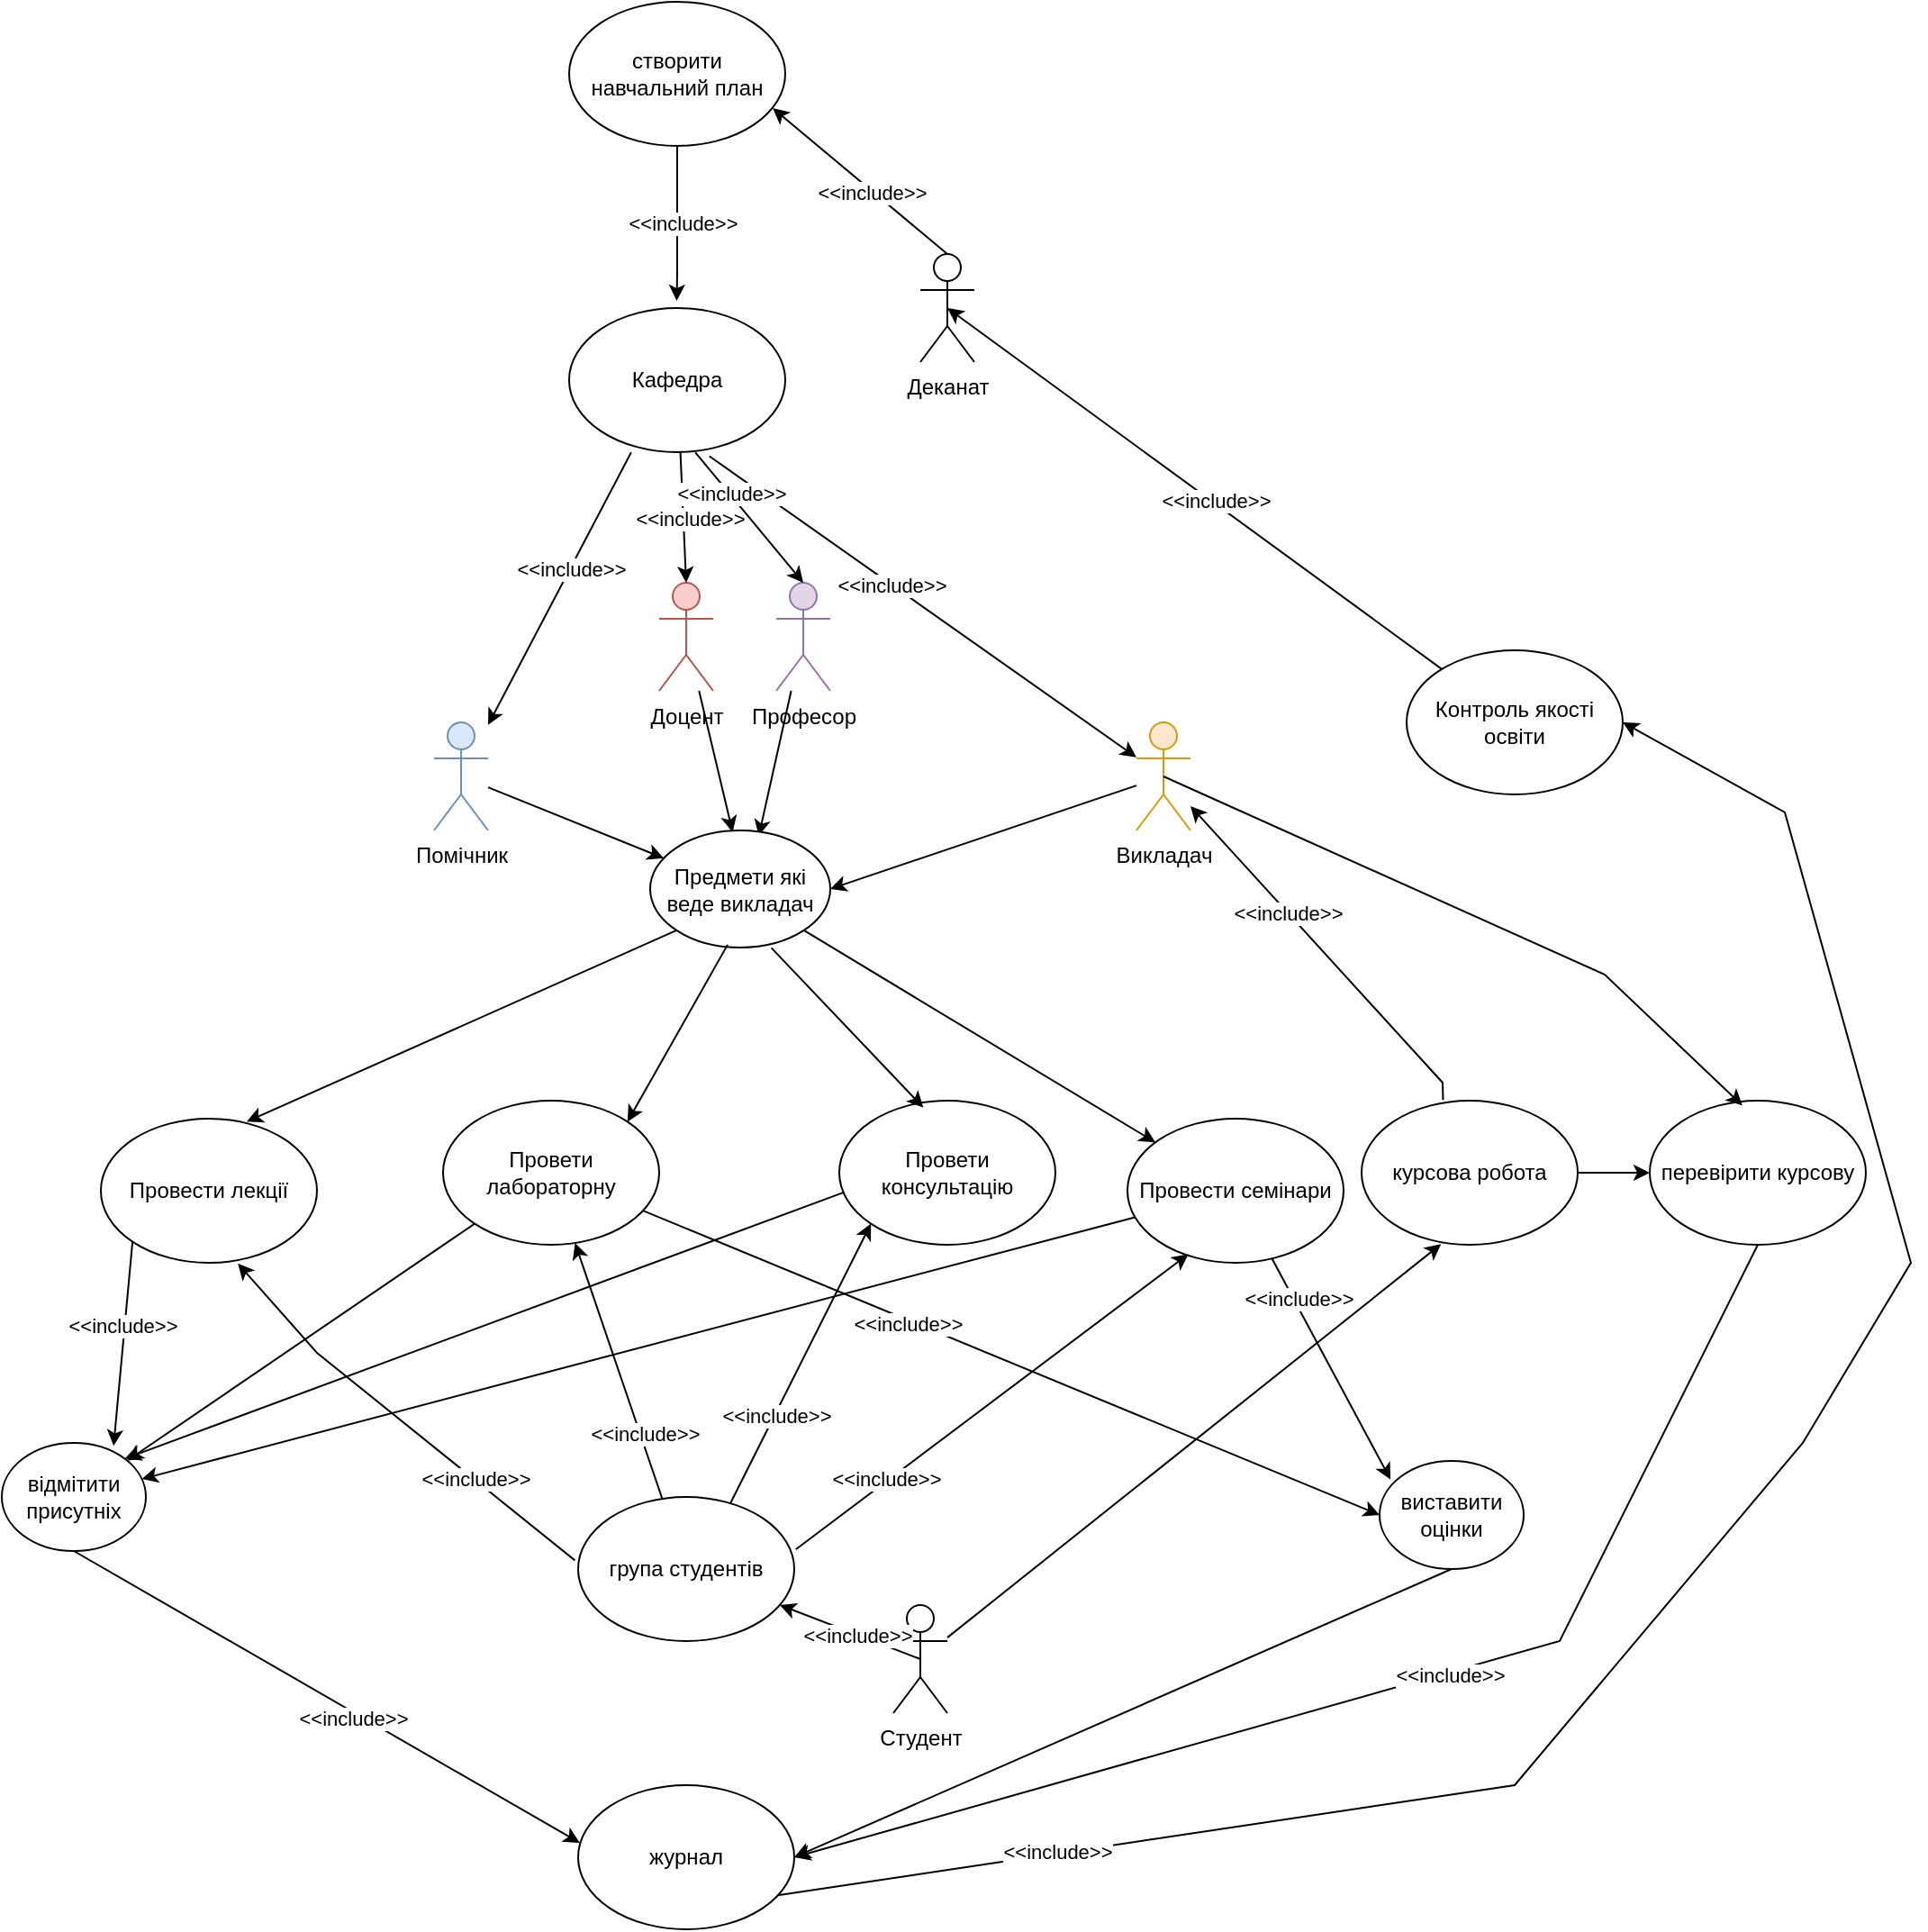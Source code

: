 <mxfile version="22.1.11" type="device">
  <diagram name="Page-1" id="CRDWu2Bbiqsp0V8BV5b5">
    <mxGraphModel dx="1653" dy="1768" grid="1" gridSize="10" guides="1" tooltips="1" connect="1" arrows="1" fold="1" page="1" pageScale="1" pageWidth="1100" pageHeight="850" math="0" shadow="0">
      <root>
        <mxCell id="0" />
        <mxCell id="1" parent="0" />
        <mxCell id="OgzvW55NVbCZr3GMuW5r-1" value="Деканат" style="shape=umlActor;verticalLabelPosition=bottom;verticalAlign=top;html=1;outlineConnect=0;" parent="1" vertex="1">
          <mxGeometry x="560" y="-30" width="30" height="60" as="geometry" />
        </mxCell>
        <mxCell id="OgzvW55NVbCZr3GMuW5r-4" value="створити навчальний план" style="ellipse;whiteSpace=wrap;html=1;" parent="1" vertex="1">
          <mxGeometry x="365.0" y="-170" width="120" height="80" as="geometry" />
        </mxCell>
        <mxCell id="OgzvW55NVbCZr3GMuW5r-5" value="Викладач&lt;br&gt;" style="shape=umlActor;verticalLabelPosition=bottom;verticalAlign=top;html=1;outlineConnect=0;fillColor=#ffe6cc;strokeColor=#d79b00;" parent="1" vertex="1">
          <mxGeometry x="680" y="230" width="30" height="60" as="geometry" />
        </mxCell>
        <mxCell id="OgzvW55NVbCZr3GMuW5r-15" value="Помічник" style="shape=umlActor;verticalLabelPosition=bottom;verticalAlign=top;html=1;outlineConnect=0;fillColor=#dae8fc;strokeColor=#6c8ebf;" parent="1" vertex="1">
          <mxGeometry x="290" y="230" width="30" height="60" as="geometry" />
        </mxCell>
        <mxCell id="OgzvW55NVbCZr3GMuW5r-32" value="Професор" style="shape=umlActor;verticalLabelPosition=bottom;verticalAlign=top;html=1;outlineConnect=0;fillColor=#e1d5e7;strokeColor=#9673a6;" parent="1" vertex="1">
          <mxGeometry x="480" y="152.5" width="30" height="60" as="geometry" />
        </mxCell>
        <mxCell id="OgzvW55NVbCZr3GMuW5r-33" value="Доцент" style="shape=umlActor;verticalLabelPosition=bottom;verticalAlign=top;html=1;outlineConnect=0;fillColor=#f8cecc;strokeColor=#b85450;" parent="1" vertex="1">
          <mxGeometry x="415" y="152.5" width="30" height="60" as="geometry" />
        </mxCell>
        <mxCell id="OgzvW55NVbCZr3GMuW5r-42" value="" style="endArrow=classic;html=1;rounded=0;" parent="1" source="OgzvW55NVbCZr3GMuW5r-15" target="3EG6JUl7UtJl8wiNHL4V-3" edge="1">
          <mxGeometry width="50" height="50" relative="1" as="geometry">
            <mxPoint x="300" y="330" as="sourcePoint" />
            <mxPoint x="250" y="360" as="targetPoint" />
            <Array as="points" />
          </mxGeometry>
        </mxCell>
        <mxCell id="OgzvW55NVbCZr3GMuW5r-43" value="" style="endArrow=classic;html=1;rounded=0;exitX=0.287;exitY=1.002;exitDx=0;exitDy=0;exitPerimeter=0;" parent="1" source="OgzvW55NVbCZr3GMuW5r-60" target="OgzvW55NVbCZr3GMuW5r-15" edge="1">
          <mxGeometry width="50" height="50" relative="1" as="geometry">
            <mxPoint x="300" y="190" as="sourcePoint" />
            <mxPoint x="350" y="140" as="targetPoint" />
          </mxGeometry>
        </mxCell>
        <mxCell id="nuVwRFREict_H4Qxl7jP-2" value="&amp;lt;&amp;lt;include&amp;gt;&amp;gt;" style="edgeLabel;html=1;align=center;verticalAlign=middle;resizable=0;points=[];" parent="OgzvW55NVbCZr3GMuW5r-43" vertex="1" connectable="0">
          <mxGeometry x="-0.14" y="-1" relative="1" as="geometry">
            <mxPoint x="1" as="offset" />
          </mxGeometry>
        </mxCell>
        <mxCell id="OgzvW55NVbCZr3GMuW5r-44" value="" style="endArrow=classic;html=1;rounded=0;entryX=0.5;entryY=0;entryDx=0;entryDy=0;entryPerimeter=0;" parent="1" source="OgzvW55NVbCZr3GMuW5r-60" target="OgzvW55NVbCZr3GMuW5r-33" edge="1">
          <mxGeometry width="50" height="50" relative="1" as="geometry">
            <mxPoint x="490" y="150" as="sourcePoint" />
            <mxPoint x="455.227" y="230" as="targetPoint" />
            <Array as="points" />
          </mxGeometry>
        </mxCell>
        <mxCell id="nuVwRFREict_H4Qxl7jP-3" value="&amp;lt;&amp;lt;include&amp;gt;&amp;gt;" style="edgeLabel;html=1;align=center;verticalAlign=middle;resizable=0;points=[];" parent="OgzvW55NVbCZr3GMuW5r-44" vertex="1" connectable="0">
          <mxGeometry x="0.003" y="3" relative="1" as="geometry">
            <mxPoint as="offset" />
          </mxGeometry>
        </mxCell>
        <mxCell id="OgzvW55NVbCZr3GMuW5r-45" value="" style="endArrow=classic;html=1;rounded=0;exitX=0.649;exitY=1.028;exitDx=0;exitDy=0;exitPerimeter=0;" parent="1" source="OgzvW55NVbCZr3GMuW5r-60" target="OgzvW55NVbCZr3GMuW5r-5" edge="1">
          <mxGeometry width="50" height="50" relative="1" as="geometry">
            <mxPoint x="484" y="130" as="sourcePoint" />
            <mxPoint x="550" y="200" as="targetPoint" />
            <Array as="points" />
          </mxGeometry>
        </mxCell>
        <mxCell id="nuVwRFREict_H4Qxl7jP-5" value="&amp;lt;&amp;lt;include&amp;gt;&amp;gt;" style="edgeLabel;html=1;align=center;verticalAlign=middle;resizable=0;points=[];" parent="OgzvW55NVbCZr3GMuW5r-45" vertex="1" connectable="0">
          <mxGeometry x="-0.145" relative="1" as="geometry">
            <mxPoint as="offset" />
          </mxGeometry>
        </mxCell>
        <mxCell id="OgzvW55NVbCZr3GMuW5r-48" value="" style="endArrow=classic;html=1;rounded=0;entryX=1;entryY=0.5;entryDx=0;entryDy=0;" parent="1" source="OgzvW55NVbCZr3GMuW5r-5" target="3EG6JUl7UtJl8wiNHL4V-3" edge="1">
          <mxGeometry width="50" height="50" relative="1" as="geometry">
            <mxPoint x="598" y="295" as="sourcePoint" />
            <mxPoint x="710" y="425" as="targetPoint" />
            <Array as="points" />
          </mxGeometry>
        </mxCell>
        <mxCell id="OgzvW55NVbCZr3GMuW5r-49" value="" style="endArrow=classic;html=1;rounded=0;entryX=0.603;entryY=0.047;entryDx=0;entryDy=0;entryPerimeter=0;" parent="1" source="OgzvW55NVbCZr3GMuW5r-32" target="3EG6JUl7UtJl8wiNHL4V-3" edge="1">
          <mxGeometry width="50" height="50" relative="1" as="geometry">
            <mxPoint x="506" y="312.5" as="sourcePoint" />
            <mxPoint x="516.16" y="306.96" as="targetPoint" />
            <Array as="points" />
          </mxGeometry>
        </mxCell>
        <mxCell id="OgzvW55NVbCZr3GMuW5r-51" value="" style="endArrow=classic;html=1;rounded=0;entryX=0.458;entryY=0.015;entryDx=0;entryDy=0;entryPerimeter=0;" parent="1" source="OgzvW55NVbCZr3GMuW5r-33" target="3EG6JUl7UtJl8wiNHL4V-3" edge="1">
          <mxGeometry width="50" height="50" relative="1" as="geometry">
            <mxPoint x="429.5" y="312.5" as="sourcePoint" />
            <mxPoint x="395" y="302.5" as="targetPoint" />
            <Array as="points" />
          </mxGeometry>
        </mxCell>
        <mxCell id="OgzvW55NVbCZr3GMuW5r-60" value="Кафедра" style="ellipse;whiteSpace=wrap;html=1;" parent="1" vertex="1">
          <mxGeometry x="365.0" width="120" height="80" as="geometry" />
        </mxCell>
        <mxCell id="OgzvW55NVbCZr3GMuW5r-62" style="edgeStyle=orthogonalEdgeStyle;rounded=0;orthogonalLoop=1;jettySize=auto;html=1;entryX=0.498;entryY=-0.05;entryDx=0;entryDy=0;entryPerimeter=0;" parent="1" source="OgzvW55NVbCZr3GMuW5r-4" target="OgzvW55NVbCZr3GMuW5r-60" edge="1">
          <mxGeometry relative="1" as="geometry">
            <Array as="points">
              <mxPoint x="425" y="-20" />
              <mxPoint x="425" y="-20" />
            </Array>
          </mxGeometry>
        </mxCell>
        <mxCell id="nuVwRFREict_H4Qxl7jP-1" value="&amp;lt;&amp;lt;include&amp;gt;&amp;gt;" style="edgeLabel;html=1;align=center;verticalAlign=middle;resizable=0;points=[];" parent="OgzvW55NVbCZr3GMuW5r-62" vertex="1" connectable="0">
          <mxGeometry y="3" relative="1" as="geometry">
            <mxPoint as="offset" />
          </mxGeometry>
        </mxCell>
        <mxCell id="OgzvW55NVbCZr3GMuW5r-64" value="" style="endArrow=classic;html=1;rounded=0;exitX=0.5;exitY=0;exitDx=0;exitDy=0;exitPerimeter=0;entryX=0.942;entryY=0.738;entryDx=0;entryDy=0;entryPerimeter=0;" parent="1" source="OgzvW55NVbCZr3GMuW5r-1" target="OgzvW55NVbCZr3GMuW5r-4" edge="1">
          <mxGeometry width="50" height="50" relative="1" as="geometry">
            <mxPoint x="675" y="-170" as="sourcePoint" />
            <mxPoint x="596" y="-35" as="targetPoint" />
          </mxGeometry>
        </mxCell>
        <mxCell id="nuVwRFREict_H4Qxl7jP-8" value="&amp;lt;&amp;lt;include&amp;gt;&amp;gt;" style="edgeLabel;html=1;align=center;verticalAlign=middle;resizable=0;points=[];" parent="OgzvW55NVbCZr3GMuW5r-64" vertex="1" connectable="0">
          <mxGeometry x="-0.148" y="1" relative="1" as="geometry">
            <mxPoint as="offset" />
          </mxGeometry>
        </mxCell>
        <mxCell id="fjVaJVmNQyFUtFw9oPyz-7" value="група студентів" style="ellipse;whiteSpace=wrap;html=1;" parent="1" vertex="1">
          <mxGeometry x="370" y="660" width="120" height="80" as="geometry" />
        </mxCell>
        <mxCell id="fjVaJVmNQyFUtFw9oPyz-21" value="відмітити присутніх" style="ellipse;whiteSpace=wrap;html=1;" parent="1" vertex="1">
          <mxGeometry x="50" y="630" width="80" height="60" as="geometry" />
        </mxCell>
        <mxCell id="fjVaJVmNQyFUtFw9oPyz-22" value="виставити оцінки" style="ellipse;whiteSpace=wrap;html=1;" parent="1" vertex="1">
          <mxGeometry x="815" y="640" width="80" height="60" as="geometry" />
        </mxCell>
        <mxCell id="fjVaJVmNQyFUtFw9oPyz-29" value="журнал" style="ellipse;whiteSpace=wrap;html=1;" parent="1" vertex="1">
          <mxGeometry x="370" y="820" width="120" height="80" as="geometry" />
        </mxCell>
        <mxCell id="fjVaJVmNQyFUtFw9oPyz-31" value="" style="endArrow=classic;html=1;rounded=0;exitX=0.5;exitY=1;exitDx=0;exitDy=0;entryX=1;entryY=0.5;entryDx=0;entryDy=0;" parent="1" source="fjVaJVmNQyFUtFw9oPyz-22" target="fjVaJVmNQyFUtFw9oPyz-29" edge="1">
          <mxGeometry width="50" height="50" relative="1" as="geometry">
            <mxPoint x="405" y="600" as="sourcePoint" />
            <mxPoint x="455" y="550" as="targetPoint" />
            <Array as="points" />
          </mxGeometry>
        </mxCell>
        <mxCell id="fjVaJVmNQyFUtFw9oPyz-32" value="" style="endArrow=classic;html=1;rounded=0;exitX=0.5;exitY=1;exitDx=0;exitDy=0;entryX=0.008;entryY=0.4;entryDx=0;entryDy=0;entryPerimeter=0;" parent="1" source="fjVaJVmNQyFUtFw9oPyz-21" target="fjVaJVmNQyFUtFw9oPyz-29" edge="1">
          <mxGeometry width="50" height="50" relative="1" as="geometry">
            <mxPoint x="110" y="610" as="sourcePoint" />
            <mxPoint x="-115" y="850" as="targetPoint" />
            <Array as="points" />
          </mxGeometry>
        </mxCell>
        <mxCell id="nuVwRFREict_H4Qxl7jP-10" value="&amp;lt;&amp;lt;include&amp;gt;&amp;gt;" style="edgeLabel;html=1;align=center;verticalAlign=middle;resizable=0;points=[];" parent="fjVaJVmNQyFUtFw9oPyz-32" vertex="1" connectable="0">
          <mxGeometry x="0.113" y="-3" relative="1" as="geometry">
            <mxPoint as="offset" />
          </mxGeometry>
        </mxCell>
        <mxCell id="fjVaJVmNQyFUtFw9oPyz-33" value="" style="endArrow=classic;html=1;rounded=0;exitX=0.923;exitY=0.764;exitDx=0;exitDy=0;entryX=1;entryY=0.5;entryDx=0;entryDy=0;exitPerimeter=0;" parent="1" source="fjVaJVmNQyFUtFw9oPyz-29" target="fjVaJVmNQyFUtFw9oPyz-34" edge="1">
          <mxGeometry width="50" height="50" relative="1" as="geometry">
            <mxPoint x="730.0" y="1100" as="sourcePoint" />
            <mxPoint x="965.0" y="-130" as="targetPoint" />
            <Array as="points">
              <mxPoint x="890" y="820" />
              <mxPoint x="1050" y="630" />
              <mxPoint x="1110" y="530" />
              <mxPoint x="1040" y="280" />
            </Array>
          </mxGeometry>
        </mxCell>
        <mxCell id="nuVwRFREict_H4Qxl7jP-9" value="&amp;lt;&amp;lt;include&amp;gt;&amp;gt;" style="edgeLabel;html=1;align=center;verticalAlign=middle;resizable=0;points=[];" parent="fjVaJVmNQyFUtFw9oPyz-33" vertex="1" connectable="0">
          <mxGeometry x="-0.726" y="1" relative="1" as="geometry">
            <mxPoint as="offset" />
          </mxGeometry>
        </mxCell>
        <mxCell id="fjVaJVmNQyFUtFw9oPyz-34" value="Контроль якості освіти" style="ellipse;whiteSpace=wrap;html=1;" parent="1" vertex="1">
          <mxGeometry x="830" y="190" width="120" height="80" as="geometry" />
        </mxCell>
        <mxCell id="fjVaJVmNQyFUtFw9oPyz-35" value="" style="endArrow=classic;html=1;rounded=0;entryX=0.5;entryY=0.5;entryDx=0;entryDy=0;entryPerimeter=0;" parent="1" source="fjVaJVmNQyFUtFw9oPyz-34" target="OgzvW55NVbCZr3GMuW5r-1" edge="1">
          <mxGeometry width="50" height="50" relative="1" as="geometry">
            <mxPoint x="480" y="-30" as="sourcePoint" />
            <mxPoint x="530" y="-80" as="targetPoint" />
          </mxGeometry>
        </mxCell>
        <mxCell id="nuVwRFREict_H4Qxl7jP-6" value="&amp;lt;&amp;lt;include&amp;gt;&amp;gt;" style="edgeLabel;html=1;align=center;verticalAlign=middle;resizable=0;points=[];" parent="fjVaJVmNQyFUtFw9oPyz-35" vertex="1" connectable="0">
          <mxGeometry x="-0.077" y="-1" relative="1" as="geometry">
            <mxPoint as="offset" />
          </mxGeometry>
        </mxCell>
        <mxCell id="fjVaJVmNQyFUtFw9oPyz-46" value="Провести лекції" style="ellipse;whiteSpace=wrap;html=1;" parent="1" vertex="1">
          <mxGeometry x="105" y="450" width="120" height="80" as="geometry" />
        </mxCell>
        <mxCell id="fjVaJVmNQyFUtFw9oPyz-47" value="Провети лабораторну" style="ellipse;whiteSpace=wrap;html=1;" parent="1" vertex="1">
          <mxGeometry x="295" y="440" width="120" height="80" as="geometry" />
        </mxCell>
        <mxCell id="fjVaJVmNQyFUtFw9oPyz-48" value="Провети консультацію" style="ellipse;whiteSpace=wrap;html=1;" parent="1" vertex="1">
          <mxGeometry x="515" y="440" width="120" height="80" as="geometry" />
        </mxCell>
        <mxCell id="fjVaJVmNQyFUtFw9oPyz-49" value="Провести семінари" style="ellipse;whiteSpace=wrap;html=1;" parent="1" vertex="1">
          <mxGeometry x="675" y="450" width="120" height="80" as="geometry" />
        </mxCell>
        <mxCell id="fjVaJVmNQyFUtFw9oPyz-55" value="" style="endArrow=classic;html=1;rounded=0;exitX=-0.015;exitY=0.44;exitDx=0;exitDy=0;exitPerimeter=0;entryX=0.634;entryY=1.005;entryDx=0;entryDy=0;entryPerimeter=0;" parent="1" source="fjVaJVmNQyFUtFw9oPyz-7" target="fjVaJVmNQyFUtFw9oPyz-46" edge="1">
          <mxGeometry width="50" height="50" relative="1" as="geometry">
            <mxPoint x="435" y="560" as="sourcePoint" />
            <mxPoint x="485" y="510" as="targetPoint" />
            <Array as="points">
              <mxPoint x="225" y="580" />
            </Array>
          </mxGeometry>
        </mxCell>
        <mxCell id="nuVwRFREict_H4Qxl7jP-12" value="&amp;lt;&amp;lt;include&amp;gt;&amp;gt;" style="edgeLabel;html=1;align=center;verticalAlign=middle;resizable=0;points=[];" parent="fjVaJVmNQyFUtFw9oPyz-55" vertex="1" connectable="0">
          <mxGeometry x="-0.424" y="-1" relative="1" as="geometry">
            <mxPoint as="offset" />
          </mxGeometry>
        </mxCell>
        <mxCell id="fjVaJVmNQyFUtFw9oPyz-56" value="" style="endArrow=classic;html=1;rounded=0;" parent="1" source="fjVaJVmNQyFUtFw9oPyz-7" target="fjVaJVmNQyFUtFw9oPyz-47" edge="1">
          <mxGeometry width="50" height="50" relative="1" as="geometry">
            <mxPoint x="383" y="675" as="sourcePoint" />
            <mxPoint x="191" y="540" as="targetPoint" />
          </mxGeometry>
        </mxCell>
        <mxCell id="nuVwRFREict_H4Qxl7jP-13" value="&amp;lt;&amp;lt;include&amp;gt;&amp;gt;" style="edgeLabel;html=1;align=center;verticalAlign=middle;resizable=0;points=[];" parent="fjVaJVmNQyFUtFw9oPyz-56" vertex="1" connectable="0">
          <mxGeometry x="-0.493" y="-1" relative="1" as="geometry">
            <mxPoint x="1" as="offset" />
          </mxGeometry>
        </mxCell>
        <mxCell id="fjVaJVmNQyFUtFw9oPyz-57" value="" style="endArrow=classic;html=1;rounded=0;exitX=0.703;exitY=0.048;exitDx=0;exitDy=0;exitPerimeter=0;entryX=0;entryY=1;entryDx=0;entryDy=0;" parent="1" source="fjVaJVmNQyFUtFw9oPyz-7" target="fjVaJVmNQyFUtFw9oPyz-48" edge="1">
          <mxGeometry width="50" height="50" relative="1" as="geometry">
            <mxPoint x="393" y="685" as="sourcePoint" />
            <mxPoint x="201" y="550" as="targetPoint" />
          </mxGeometry>
        </mxCell>
        <mxCell id="nuVwRFREict_H4Qxl7jP-14" value="&amp;lt;&amp;lt;include&amp;gt;&amp;gt;" style="edgeLabel;html=1;align=center;verticalAlign=middle;resizable=0;points=[];" parent="fjVaJVmNQyFUtFw9oPyz-57" vertex="1" connectable="0">
          <mxGeometry x="-0.361" y="-1" relative="1" as="geometry">
            <mxPoint as="offset" />
          </mxGeometry>
        </mxCell>
        <mxCell id="fjVaJVmNQyFUtFw9oPyz-58" value="" style="endArrow=classic;html=1;rounded=0;exitX=1.007;exitY=0.364;exitDx=0;exitDy=0;exitPerimeter=0;entryX=0.282;entryY=0.94;entryDx=0;entryDy=0;entryPerimeter=0;" parent="1" source="fjVaJVmNQyFUtFw9oPyz-7" target="fjVaJVmNQyFUtFw9oPyz-49" edge="1">
          <mxGeometry width="50" height="50" relative="1" as="geometry">
            <mxPoint x="403" y="695" as="sourcePoint" />
            <mxPoint x="211" y="560" as="targetPoint" />
          </mxGeometry>
        </mxCell>
        <mxCell id="nuVwRFREict_H4Qxl7jP-15" value="&amp;lt;&amp;lt;include&amp;gt;&amp;gt;" style="edgeLabel;html=1;align=center;verticalAlign=middle;resizable=0;points=[];" parent="fjVaJVmNQyFUtFw9oPyz-58" vertex="1" connectable="0">
          <mxGeometry x="-0.536" y="1" relative="1" as="geometry">
            <mxPoint as="offset" />
          </mxGeometry>
        </mxCell>
        <mxCell id="fjVaJVmNQyFUtFw9oPyz-59" value="" style="endArrow=classic;html=1;rounded=0;exitX=0;exitY=1;exitDx=0;exitDy=0;entryX=0.776;entryY=0.028;entryDx=0;entryDy=0;entryPerimeter=0;" parent="1" source="fjVaJVmNQyFUtFw9oPyz-46" target="fjVaJVmNQyFUtFw9oPyz-21" edge="1">
          <mxGeometry width="50" height="50" relative="1" as="geometry">
            <mxPoint x="435" y="560" as="sourcePoint" />
            <mxPoint x="485" y="510" as="targetPoint" />
          </mxGeometry>
        </mxCell>
        <mxCell id="nuVwRFREict_H4Qxl7jP-18" value="&amp;lt;&amp;lt;include&amp;gt;&amp;gt;" style="edgeLabel;html=1;align=center;verticalAlign=middle;resizable=0;points=[];" parent="fjVaJVmNQyFUtFw9oPyz-59" vertex="1" connectable="0">
          <mxGeometry x="-0.185" y="-2" relative="1" as="geometry">
            <mxPoint as="offset" />
          </mxGeometry>
        </mxCell>
        <mxCell id="fjVaJVmNQyFUtFw9oPyz-60" value="" style="endArrow=classic;html=1;rounded=0;exitX=0;exitY=1;exitDx=0;exitDy=0;" parent="1" source="fjVaJVmNQyFUtFw9oPyz-47" target="fjVaJVmNQyFUtFw9oPyz-21" edge="1">
          <mxGeometry width="50" height="50" relative="1" as="geometry">
            <mxPoint x="133" y="528" as="sourcePoint" />
            <mxPoint x="-5" y="610" as="targetPoint" />
          </mxGeometry>
        </mxCell>
        <mxCell id="fjVaJVmNQyFUtFw9oPyz-61" value="" style="endArrow=classic;html=1;rounded=0;exitX=0.023;exitY=0.635;exitDx=0;exitDy=0;exitPerimeter=0;entryX=1;entryY=0;entryDx=0;entryDy=0;" parent="1" source="fjVaJVmNQyFUtFw9oPyz-48" target="fjVaJVmNQyFUtFw9oPyz-21" edge="1">
          <mxGeometry width="50" height="50" relative="1" as="geometry">
            <mxPoint x="143" y="538" as="sourcePoint" />
            <mxPoint x="-5" y="610" as="targetPoint" />
          </mxGeometry>
        </mxCell>
        <mxCell id="fjVaJVmNQyFUtFw9oPyz-62" value="" style="endArrow=classic;html=1;rounded=0;" parent="1" source="fjVaJVmNQyFUtFw9oPyz-49" target="fjVaJVmNQyFUtFw9oPyz-21" edge="1">
          <mxGeometry width="50" height="50" relative="1" as="geometry">
            <mxPoint x="153" y="548" as="sourcePoint" />
            <mxPoint x="15" y="630" as="targetPoint" />
            <Array as="points" />
          </mxGeometry>
        </mxCell>
        <mxCell id="fjVaJVmNQyFUtFw9oPyz-64" value="" style="endArrow=classic;html=1;rounded=0;" parent="1" source="fjVaJVmNQyFUtFw9oPyz-47" edge="1">
          <mxGeometry width="50" height="50" relative="1" as="geometry">
            <mxPoint x="231" y="515" as="sourcePoint" />
            <mxPoint x="815" y="670" as="targetPoint" />
          </mxGeometry>
        </mxCell>
        <mxCell id="nuVwRFREict_H4Qxl7jP-16" value="&amp;lt;&amp;lt;include&amp;gt;&amp;gt;" style="edgeLabel;html=1;align=center;verticalAlign=middle;resizable=0;points=[];" parent="fjVaJVmNQyFUtFw9oPyz-64" vertex="1" connectable="0">
          <mxGeometry x="-0.28" y="-2" relative="1" as="geometry">
            <mxPoint as="offset" />
          </mxGeometry>
        </mxCell>
        <mxCell id="fjVaJVmNQyFUtFw9oPyz-66" value="" style="endArrow=classic;html=1;rounded=0;entryX=0.076;entryY=0.173;entryDx=0;entryDy=0;entryPerimeter=0;" parent="1" source="fjVaJVmNQyFUtFw9oPyz-49" target="fjVaJVmNQyFUtFw9oPyz-22" edge="1">
          <mxGeometry width="50" height="50" relative="1" as="geometry">
            <mxPoint x="251" y="535" as="sourcePoint" />
            <mxPoint x="825" y="660" as="targetPoint" />
          </mxGeometry>
        </mxCell>
        <mxCell id="nuVwRFREict_H4Qxl7jP-17" value="&amp;lt;&amp;lt;include&amp;gt;&amp;gt;" style="edgeLabel;html=1;align=center;verticalAlign=middle;resizable=0;points=[];" parent="fjVaJVmNQyFUtFw9oPyz-66" vertex="1" connectable="0">
          <mxGeometry x="-0.629" y="2" relative="1" as="geometry">
            <mxPoint as="offset" />
          </mxGeometry>
        </mxCell>
        <mxCell id="fjVaJVmNQyFUtFw9oPyz-67" value="Студент" style="shape=umlActor;verticalLabelPosition=bottom;verticalAlign=top;html=1;outlineConnect=0;" parent="1" vertex="1">
          <mxGeometry x="545" y="720" width="30" height="60" as="geometry" />
        </mxCell>
        <mxCell id="fjVaJVmNQyFUtFw9oPyz-68" value="" style="endArrow=classic;html=1;rounded=0;exitX=0.5;exitY=0.5;exitDx=0;exitDy=0;exitPerimeter=0;" parent="1" source="fjVaJVmNQyFUtFw9oPyz-67" target="fjVaJVmNQyFUtFw9oPyz-7" edge="1">
          <mxGeometry width="50" height="50" relative="1" as="geometry">
            <mxPoint x="575" y="800" as="sourcePoint" />
            <mxPoint x="625" y="750" as="targetPoint" />
          </mxGeometry>
        </mxCell>
        <mxCell id="nuVwRFREict_H4Qxl7jP-11" value="&amp;lt;&amp;lt;include&amp;gt;&amp;gt;" style="edgeLabel;html=1;align=center;verticalAlign=middle;resizable=0;points=[];" parent="fjVaJVmNQyFUtFw9oPyz-68" vertex="1" connectable="0">
          <mxGeometry x="-0.1" relative="1" as="geometry">
            <mxPoint as="offset" />
          </mxGeometry>
        </mxCell>
        <mxCell id="fjVaJVmNQyFUtFw9oPyz-69" value="курсова робота" style="ellipse;whiteSpace=wrap;html=1;" parent="1" vertex="1">
          <mxGeometry x="805" y="440" width="120" height="80" as="geometry" />
        </mxCell>
        <mxCell id="fjVaJVmNQyFUtFw9oPyz-70" value="" style="endArrow=classic;html=1;rounded=0;entryX=0.368;entryY=0.995;entryDx=0;entryDy=0;entryPerimeter=0;" parent="1" source="fjVaJVmNQyFUtFw9oPyz-67" target="fjVaJVmNQyFUtFw9oPyz-69" edge="1">
          <mxGeometry width="50" height="50" relative="1" as="geometry">
            <mxPoint x="515" y="560" as="sourcePoint" />
            <mxPoint x="565" y="510" as="targetPoint" />
          </mxGeometry>
        </mxCell>
        <mxCell id="fjVaJVmNQyFUtFw9oPyz-71" value="" style="endArrow=classic;html=1;rounded=0;exitX=0.377;exitY=-0.005;exitDx=0;exitDy=0;exitPerimeter=0;" parent="1" source="fjVaJVmNQyFUtFw9oPyz-69" target="OgzvW55NVbCZr3GMuW5r-5" edge="1">
          <mxGeometry width="50" height="50" relative="1" as="geometry">
            <mxPoint x="520" y="490" as="sourcePoint" />
            <mxPoint x="760" y="290" as="targetPoint" />
            <Array as="points">
              <mxPoint x="850" y="430" />
            </Array>
          </mxGeometry>
        </mxCell>
        <mxCell id="nuVwRFREict_H4Qxl7jP-21" value="&amp;lt;&amp;lt;include&amp;gt;&amp;gt;" style="edgeLabel;html=1;align=center;verticalAlign=middle;resizable=0;points=[];" parent="fjVaJVmNQyFUtFw9oPyz-71" vertex="1" connectable="0">
          <mxGeometry x="0.261" relative="1" as="geometry">
            <mxPoint as="offset" />
          </mxGeometry>
        </mxCell>
        <mxCell id="fjVaJVmNQyFUtFw9oPyz-72" value="перевірити курсову" style="ellipse;whiteSpace=wrap;html=1;" parent="1" vertex="1">
          <mxGeometry x="965" y="440" width="120" height="80" as="geometry" />
        </mxCell>
        <mxCell id="fjVaJVmNQyFUtFw9oPyz-73" value="" style="endArrow=classic;html=1;rounded=0;exitX=0.5;exitY=1;exitDx=0;exitDy=0;entryX=1;entryY=0.5;entryDx=0;entryDy=0;" parent="1" source="fjVaJVmNQyFUtFw9oPyz-72" target="fjVaJVmNQyFUtFw9oPyz-29" edge="1">
          <mxGeometry width="50" height="50" relative="1" as="geometry">
            <mxPoint x="515" y="560" as="sourcePoint" />
            <mxPoint x="965" y="740" as="targetPoint" />
            <Array as="points">
              <mxPoint x="915" y="740" />
            </Array>
          </mxGeometry>
        </mxCell>
        <mxCell id="nuVwRFREict_H4Qxl7jP-20" value="&amp;lt;&amp;lt;include&amp;gt;&amp;gt;" style="edgeLabel;html=1;align=center;verticalAlign=middle;resizable=0;points=[];" parent="fjVaJVmNQyFUtFw9oPyz-73" vertex="1" connectable="0">
          <mxGeometry x="-0.099" y="1" relative="1" as="geometry">
            <mxPoint as="offset" />
          </mxGeometry>
        </mxCell>
        <mxCell id="fjVaJVmNQyFUtFw9oPyz-74" value="" style="endArrow=classic;html=1;rounded=0;exitX=0.5;exitY=0.5;exitDx=0;exitDy=0;exitPerimeter=0;entryX=0.429;entryY=0.034;entryDx=0;entryDy=0;entryPerimeter=0;" parent="1" source="OgzvW55NVbCZr3GMuW5r-5" target="fjVaJVmNQyFUtFw9oPyz-72" edge="1">
          <mxGeometry width="50" height="50" relative="1" as="geometry">
            <mxPoint x="520" y="490" as="sourcePoint" />
            <mxPoint x="980" y="390" as="targetPoint" />
            <Array as="points">
              <mxPoint x="940" y="370" />
            </Array>
          </mxGeometry>
        </mxCell>
        <mxCell id="fjVaJVmNQyFUtFw9oPyz-75" value="" style="endArrow=classic;html=1;rounded=0;exitX=1;exitY=0.5;exitDx=0;exitDy=0;" parent="1" source="fjVaJVmNQyFUtFw9oPyz-69" target="fjVaJVmNQyFUtFw9oPyz-72" edge="1">
          <mxGeometry width="50" height="50" relative="1" as="geometry">
            <mxPoint x="515" y="560" as="sourcePoint" />
            <mxPoint x="565" y="510" as="targetPoint" />
          </mxGeometry>
        </mxCell>
        <mxCell id="3EG6JUl7UtJl8wiNHL4V-1" value="" style="endArrow=classic;html=1;rounded=0;exitX=0.584;exitY=1.002;exitDx=0;exitDy=0;exitPerimeter=0;entryX=0.5;entryY=0;entryDx=0;entryDy=0;entryPerimeter=0;" parent="1" source="OgzvW55NVbCZr3GMuW5r-60" target="OgzvW55NVbCZr3GMuW5r-32" edge="1">
          <mxGeometry width="50" height="50" relative="1" as="geometry">
            <mxPoint x="480" y="220" as="sourcePoint" />
            <mxPoint x="530" y="170" as="targetPoint" />
          </mxGeometry>
        </mxCell>
        <mxCell id="3EG6JUl7UtJl8wiNHL4V-2" value="&amp;lt;&amp;lt;include&amp;gt;&amp;gt;" style="edgeLabel;html=1;align=center;verticalAlign=middle;resizable=0;points=[];" parent="3EG6JUl7UtJl8wiNHL4V-1" vertex="1" connectable="0">
          <mxGeometry x="-0.363" y="1" relative="1" as="geometry">
            <mxPoint as="offset" />
          </mxGeometry>
        </mxCell>
        <mxCell id="3EG6JUl7UtJl8wiNHL4V-3" value="Предмети які веде викладач" style="ellipse;whiteSpace=wrap;html=1;" parent="1" vertex="1">
          <mxGeometry x="410" y="290" width="100" height="65" as="geometry" />
        </mxCell>
        <mxCell id="3EG6JUl7UtJl8wiNHL4V-4" value="" style="endArrow=classic;html=1;rounded=0;exitX=0;exitY=1;exitDx=0;exitDy=0;entryX=0.675;entryY=0.021;entryDx=0;entryDy=0;entryPerimeter=0;" parent="1" source="3EG6JUl7UtJl8wiNHL4V-3" target="fjVaJVmNQyFUtFw9oPyz-46" edge="1">
          <mxGeometry width="50" height="50" relative="1" as="geometry">
            <mxPoint x="650" y="430" as="sourcePoint" />
            <mxPoint x="700" y="380" as="targetPoint" />
          </mxGeometry>
        </mxCell>
        <mxCell id="3EG6JUl7UtJl8wiNHL4V-5" value="" style="endArrow=classic;html=1;rounded=0;exitX=0.43;exitY=0.976;exitDx=0;exitDy=0;exitPerimeter=0;entryX=1;entryY=0;entryDx=0;entryDy=0;" parent="1" source="3EG6JUl7UtJl8wiNHL4V-3" target="fjVaJVmNQyFUtFw9oPyz-47" edge="1">
          <mxGeometry width="50" height="50" relative="1" as="geometry">
            <mxPoint x="650" y="430" as="sourcePoint" />
            <mxPoint x="700" y="380" as="targetPoint" />
          </mxGeometry>
        </mxCell>
        <mxCell id="3EG6JUl7UtJl8wiNHL4V-6" value="" style="endArrow=classic;html=1;rounded=0;exitX=0.673;exitY=1.003;exitDx=0;exitDy=0;exitPerimeter=0;entryX=0.389;entryY=0.048;entryDx=0;entryDy=0;entryPerimeter=0;" parent="1" source="3EG6JUl7UtJl8wiNHL4V-3" target="fjVaJVmNQyFUtFw9oPyz-48" edge="1">
          <mxGeometry width="50" height="50" relative="1" as="geometry">
            <mxPoint x="650" y="430" as="sourcePoint" />
            <mxPoint x="700" y="380" as="targetPoint" />
          </mxGeometry>
        </mxCell>
        <mxCell id="3EG6JUl7UtJl8wiNHL4V-7" value="" style="endArrow=classic;html=1;rounded=0;exitX=1;exitY=1;exitDx=0;exitDy=0;" parent="1" source="3EG6JUl7UtJl8wiNHL4V-3" target="fjVaJVmNQyFUtFw9oPyz-49" edge="1">
          <mxGeometry width="50" height="50" relative="1" as="geometry">
            <mxPoint x="650" y="430" as="sourcePoint" />
            <mxPoint x="700" y="380" as="targetPoint" />
          </mxGeometry>
        </mxCell>
      </root>
    </mxGraphModel>
  </diagram>
</mxfile>
